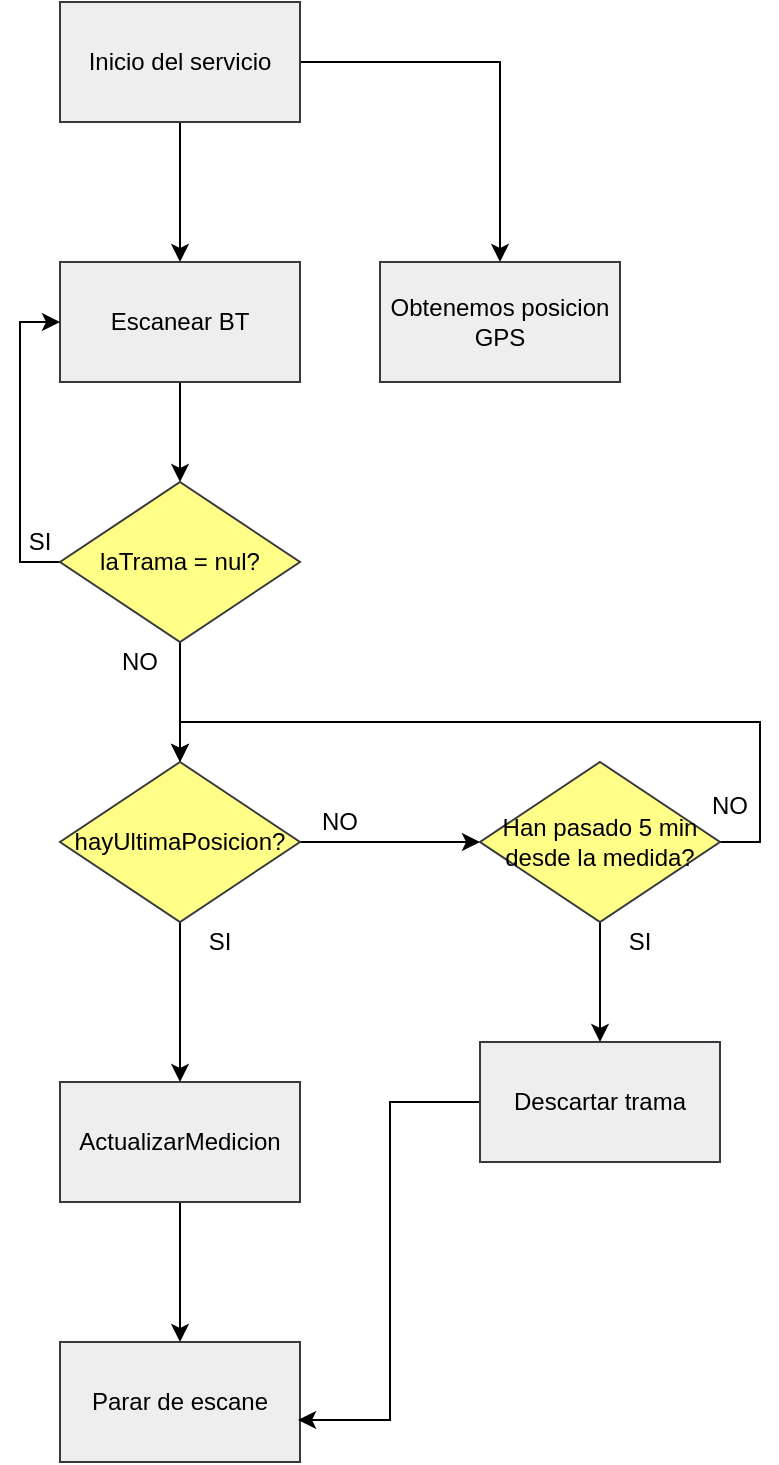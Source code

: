 <mxfile version="12.1.9" type="device" pages="1"><diagram name="Page-1" id="e7e014a7-5840-1c2e-5031-d8a46d1fe8dd"><mxGraphModel dx="862" dy="450" grid="1" gridSize="10" guides="1" tooltips="1" connect="1" arrows="1" fold="1" page="1" pageScale="1" pageWidth="1169" pageHeight="826" background="#ffffff" math="0" shadow="0"><root><mxCell id="0"/><mxCell id="1" parent="0"/><mxCell id="H80lgaKU_DxeRpyqZjdc-47" style="edgeStyle=orthogonalEdgeStyle;rounded=0;orthogonalLoop=1;jettySize=auto;html=1;" edge="1" parent="1" source="H80lgaKU_DxeRpyqZjdc-41" target="H80lgaKU_DxeRpyqZjdc-43"><mxGeometry relative="1" as="geometry"/></mxCell><mxCell id="H80lgaKU_DxeRpyqZjdc-51" style="edgeStyle=orthogonalEdgeStyle;rounded=0;orthogonalLoop=1;jettySize=auto;html=1;" edge="1" parent="1" source="H80lgaKU_DxeRpyqZjdc-41" target="H80lgaKU_DxeRpyqZjdc-42"><mxGeometry relative="1" as="geometry"/></mxCell><mxCell id="H80lgaKU_DxeRpyqZjdc-41" value="Inicio del servicio" style="rounded=0;whiteSpace=wrap;html=1;fillColor=#eeeeee;strokeColor=#36393d;" vertex="1" parent="1"><mxGeometry x="60" y="48" width="120" height="60" as="geometry"/></mxCell><mxCell id="H80lgaKU_DxeRpyqZjdc-42" value="Obtenemos posicion GPS" style="rounded=0;whiteSpace=wrap;html=1;fillColor=#eeeeee;strokeColor=#36393d;" vertex="1" parent="1"><mxGeometry x="220" y="178" width="120" height="60" as="geometry"/></mxCell><mxCell id="H80lgaKU_DxeRpyqZjdc-48" style="edgeStyle=orthogonalEdgeStyle;rounded=0;orthogonalLoop=1;jettySize=auto;html=1;entryX=0.5;entryY=0;entryDx=0;entryDy=0;" edge="1" parent="1" source="H80lgaKU_DxeRpyqZjdc-43" target="H80lgaKU_DxeRpyqZjdc-44"><mxGeometry relative="1" as="geometry"/></mxCell><mxCell id="H80lgaKU_DxeRpyqZjdc-43" value="Escanear BT" style="rounded=0;whiteSpace=wrap;html=1;fillColor=#eeeeee;strokeColor=#36393d;" vertex="1" parent="1"><mxGeometry x="60" y="178" width="120" height="60" as="geometry"/></mxCell><mxCell id="H80lgaKU_DxeRpyqZjdc-54" style="edgeStyle=orthogonalEdgeStyle;rounded=0;orthogonalLoop=1;jettySize=auto;html=1;entryX=0.5;entryY=0;entryDx=0;entryDy=0;" edge="1" parent="1" source="H80lgaKU_DxeRpyqZjdc-44" target="H80lgaKU_DxeRpyqZjdc-53"><mxGeometry relative="1" as="geometry"/></mxCell><mxCell id="H80lgaKU_DxeRpyqZjdc-68" style="edgeStyle=orthogonalEdgeStyle;rounded=0;orthogonalLoop=1;jettySize=auto;html=1;exitX=0;exitY=0.5;exitDx=0;exitDy=0;entryX=0;entryY=0.5;entryDx=0;entryDy=0;" edge="1" parent="1" source="H80lgaKU_DxeRpyqZjdc-44" target="H80lgaKU_DxeRpyqZjdc-43"><mxGeometry relative="1" as="geometry"/></mxCell><mxCell id="H80lgaKU_DxeRpyqZjdc-44" value="laTrama = nul?" style="rhombus;whiteSpace=wrap;html=1;fillColor=#ffff88;strokeColor=#36393d;" vertex="1" parent="1"><mxGeometry x="60" y="288" width="120" height="80" as="geometry"/></mxCell><mxCell id="H80lgaKU_DxeRpyqZjdc-50" style="edgeStyle=orthogonalEdgeStyle;rounded=0;orthogonalLoop=1;jettySize=auto;html=1;entryX=0.5;entryY=0;entryDx=0;entryDy=0;" edge="1" parent="1" source="H80lgaKU_DxeRpyqZjdc-45" target="H80lgaKU_DxeRpyqZjdc-46"><mxGeometry relative="1" as="geometry"/></mxCell><mxCell id="H80lgaKU_DxeRpyqZjdc-45" value="ActualizarMedicion" style="rounded=0;whiteSpace=wrap;html=1;fillColor=#eeeeee;strokeColor=#36393d;" vertex="1" parent="1"><mxGeometry x="60" y="588" width="120" height="60" as="geometry"/></mxCell><mxCell id="H80lgaKU_DxeRpyqZjdc-46" value="Parar de escane" style="rounded=0;whiteSpace=wrap;html=1;fillColor=#eeeeee;strokeColor=#36393d;" vertex="1" parent="1"><mxGeometry x="60" y="718" width="120" height="60" as="geometry"/></mxCell><mxCell id="H80lgaKU_DxeRpyqZjdc-55" style="edgeStyle=orthogonalEdgeStyle;rounded=0;orthogonalLoop=1;jettySize=auto;html=1;" edge="1" parent="1" source="H80lgaKU_DxeRpyqZjdc-53" target="H80lgaKU_DxeRpyqZjdc-45"><mxGeometry relative="1" as="geometry"/></mxCell><mxCell id="H80lgaKU_DxeRpyqZjdc-57" style="edgeStyle=orthogonalEdgeStyle;rounded=0;orthogonalLoop=1;jettySize=auto;html=1;" edge="1" parent="1" source="H80lgaKU_DxeRpyqZjdc-53" target="H80lgaKU_DxeRpyqZjdc-56"><mxGeometry relative="1" as="geometry"/></mxCell><mxCell id="H80lgaKU_DxeRpyqZjdc-53" value="hayUltimaPosicion?" style="rhombus;whiteSpace=wrap;html=1;fillColor=#ffff88;strokeColor=#36393d;" vertex="1" parent="1"><mxGeometry x="60" y="428" width="120" height="80" as="geometry"/></mxCell><mxCell id="H80lgaKU_DxeRpyqZjdc-60" style="edgeStyle=orthogonalEdgeStyle;rounded=0;orthogonalLoop=1;jettySize=auto;html=1;exitX=1;exitY=0.5;exitDx=0;exitDy=0;entryX=0.5;entryY=0;entryDx=0;entryDy=0;" edge="1" parent="1" source="H80lgaKU_DxeRpyqZjdc-56" target="H80lgaKU_DxeRpyqZjdc-53"><mxGeometry relative="1" as="geometry"><Array as="points"><mxPoint x="410" y="468"/><mxPoint x="410" y="408"/><mxPoint x="120" y="408"/></Array></mxGeometry></mxCell><mxCell id="H80lgaKU_DxeRpyqZjdc-63" style="edgeStyle=orthogonalEdgeStyle;rounded=0;orthogonalLoop=1;jettySize=auto;html=1;entryX=0.5;entryY=0;entryDx=0;entryDy=0;" edge="1" parent="1" source="H80lgaKU_DxeRpyqZjdc-56" target="H80lgaKU_DxeRpyqZjdc-61"><mxGeometry relative="1" as="geometry"/></mxCell><mxCell id="H80lgaKU_DxeRpyqZjdc-56" value="Han pasado 5 min desde la medida?" style="rhombus;whiteSpace=wrap;html=1;fillColor=#ffff88;strokeColor=#36393d;" vertex="1" parent="1"><mxGeometry x="270" y="428" width="120" height="80" as="geometry"/></mxCell><mxCell id="H80lgaKU_DxeRpyqZjdc-64" style="edgeStyle=orthogonalEdgeStyle;rounded=0;orthogonalLoop=1;jettySize=auto;html=1;entryX=0.992;entryY=0.65;entryDx=0;entryDy=0;entryPerimeter=0;" edge="1" parent="1" source="H80lgaKU_DxeRpyqZjdc-61" target="H80lgaKU_DxeRpyqZjdc-46"><mxGeometry relative="1" as="geometry"/></mxCell><mxCell id="H80lgaKU_DxeRpyqZjdc-61" value="Descartar trama" style="rounded=0;whiteSpace=wrap;html=1;fillColor=#eeeeee;strokeColor=#36393d;" vertex="1" parent="1"><mxGeometry x="270" y="568" width="120" height="60" as="geometry"/></mxCell><mxCell id="H80lgaKU_DxeRpyqZjdc-69" value="SI" style="text;html=1;strokeColor=none;fillColor=none;align=center;verticalAlign=middle;whiteSpace=wrap;rounded=0;" vertex="1" parent="1"><mxGeometry x="30" y="308" width="40" height="20" as="geometry"/></mxCell><mxCell id="H80lgaKU_DxeRpyqZjdc-70" value="NO" style="text;html=1;strokeColor=none;fillColor=none;align=center;verticalAlign=middle;whiteSpace=wrap;rounded=0;" vertex="1" parent="1"><mxGeometry x="80" y="368" width="40" height="20" as="geometry"/></mxCell><mxCell id="H80lgaKU_DxeRpyqZjdc-71" value="SI" style="text;html=1;strokeColor=none;fillColor=none;align=center;verticalAlign=middle;whiteSpace=wrap;rounded=0;" vertex="1" parent="1"><mxGeometry x="330" y="508" width="40" height="20" as="geometry"/></mxCell><mxCell id="H80lgaKU_DxeRpyqZjdc-72" value="NO" style="text;html=1;strokeColor=none;fillColor=none;align=center;verticalAlign=middle;whiteSpace=wrap;rounded=0;" vertex="1" parent="1"><mxGeometry x="375" y="440" width="40" height="20" as="geometry"/></mxCell><mxCell id="H80lgaKU_DxeRpyqZjdc-73" value="SI" style="text;html=1;strokeColor=none;fillColor=none;align=center;verticalAlign=middle;whiteSpace=wrap;rounded=0;" vertex="1" parent="1"><mxGeometry x="120" y="508" width="40" height="20" as="geometry"/></mxCell><mxCell id="H80lgaKU_DxeRpyqZjdc-74" value="NO" style="text;html=1;strokeColor=none;fillColor=none;align=center;verticalAlign=middle;whiteSpace=wrap;rounded=0;" vertex="1" parent="1"><mxGeometry x="180" y="448" width="40" height="20" as="geometry"/></mxCell></root></mxGraphModel></diagram></mxfile>